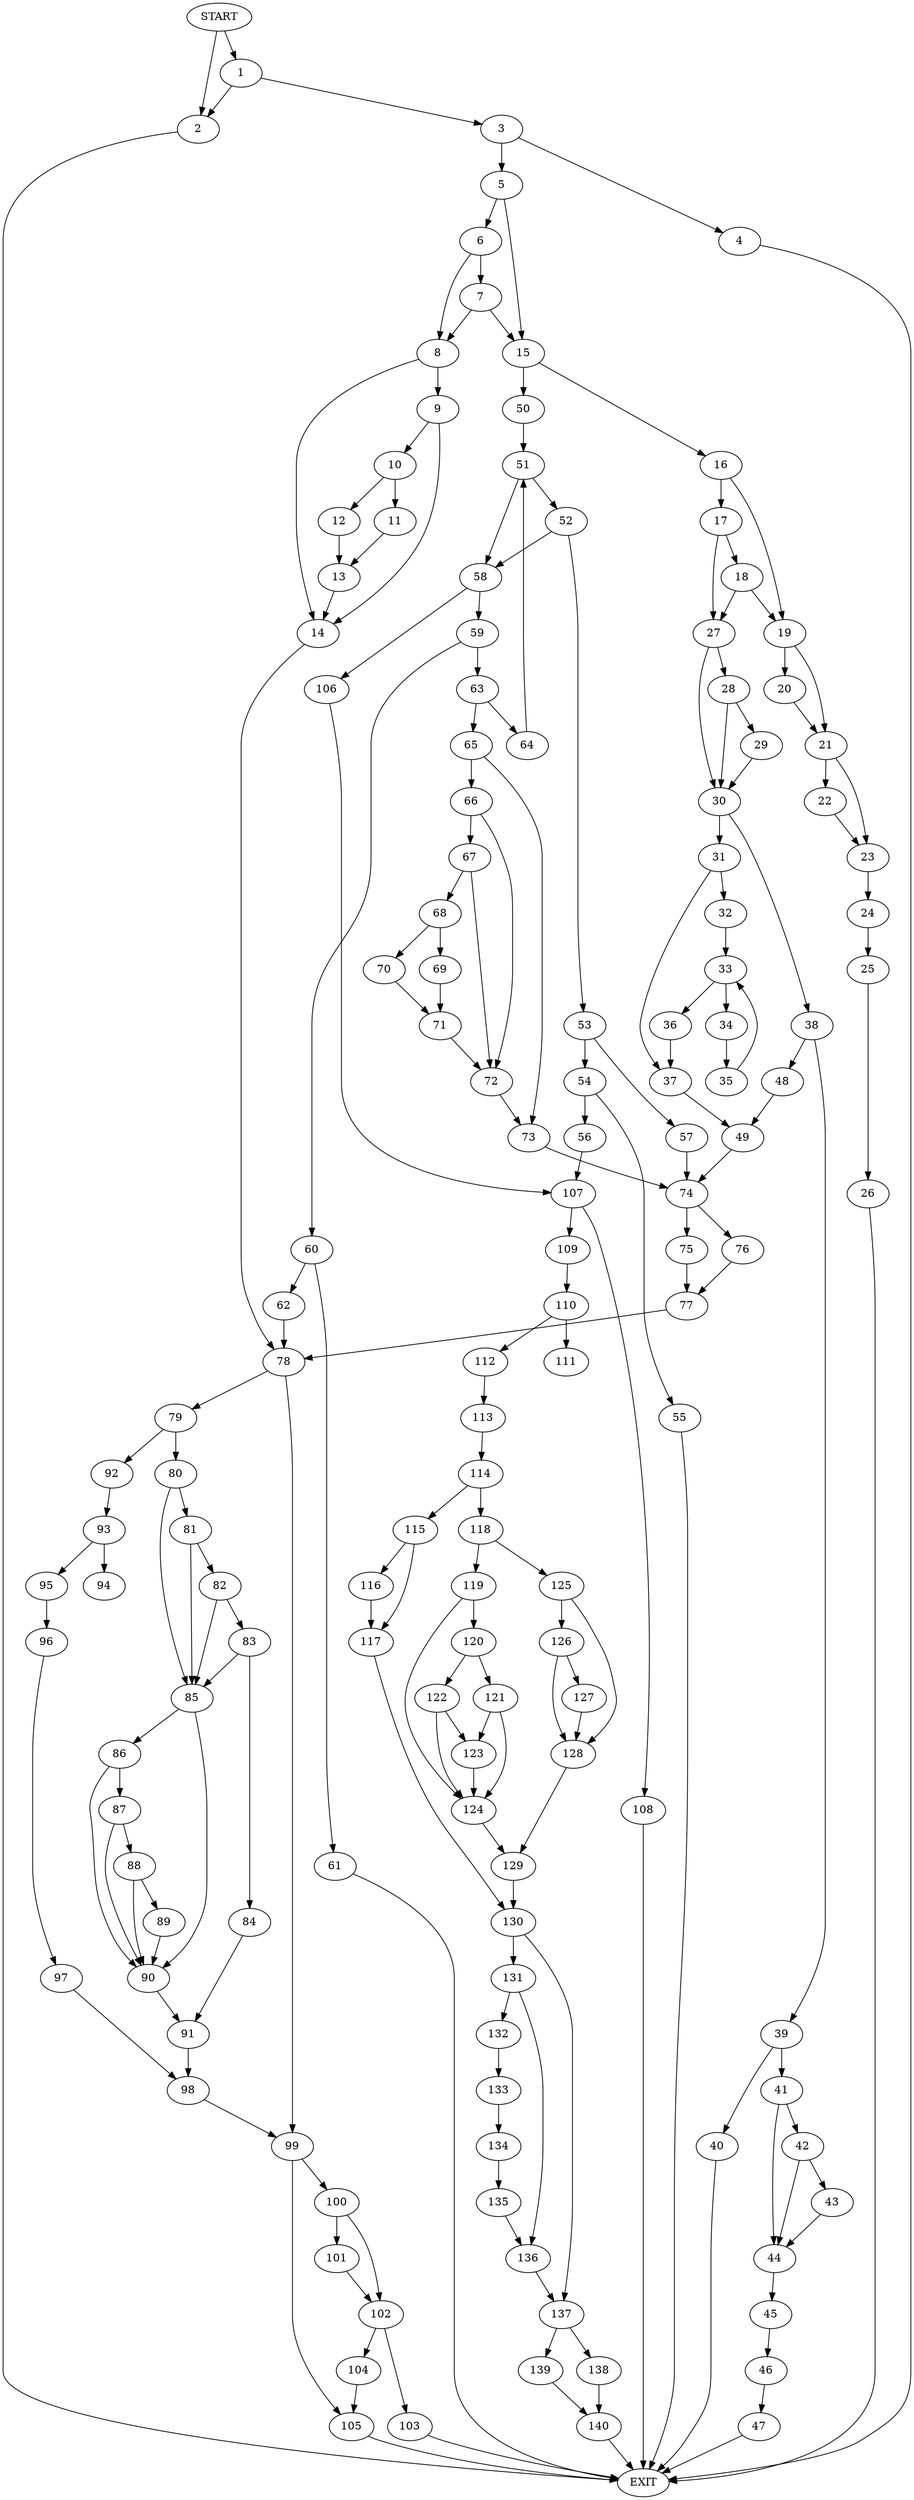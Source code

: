 digraph { 
0 [label="START"];
1;
2;
3;
4;
5;
6;
7;
8;
9;
10;
11;
12;
13;
14;
15;
16;
17;
18;
19;
20;
21;
22;
23;
24;
25;
26;
27;
28;
29;
30;
31;
32;
33;
34;
35;
36;
37;
38;
39;
40;
41;
42;
43;
44;
45;
46;
47;
48;
49;
50;
51;
52;
53;
54;
55;
56;
57;
58;
59;
60;
61;
62;
63;
64;
65;
66;
67;
68;
69;
70;
71;
72;
73;
74;
75;
76;
77;
78;
79;
80;
81;
82;
83;
84;
85;
86;
87;
88;
89;
90;
91;
92;
93;
94;
95;
96;
97;
98;
99;
100;
101;
102;
103;
104;
105;
106;
107;
108;
109;
110;
111;
112;
113;
114;
115;
116;
117;
118;
119;
120;
121;
122;
123;
124;
125;
126;
127;
128;
129;
130;
131;
132;
133;
134;
135;
136;
137;
138;
139;
140;
141[label="EXIT"];
0 -> 2;
0 -> 1;
1 -> 2;
1 -> 3;
2 -> 141;
3 -> 4;
3 -> 5;
4 -> 141;
5 -> 6;
5 -> 15;
6 -> 8;
6 -> 7;
7 -> 8;
7 -> 15;
8 -> 9;
8 -> 14;
9 -> 14;
9 -> 10;
10 -> 11;
10 -> 12;
11 -> 13;
12 -> 13;
13 -> 14;
14 -> 78;
15 -> 16;
15 -> 50;
16 -> 19;
16 -> 17;
17 -> 18;
17 -> 27;
18 -> 19;
18 -> 27;
19 -> 20;
19 -> 21;
20 -> 21;
21 -> 22;
21 -> 23;
22 -> 23;
23 -> 24;
24 -> 25;
25 -> 26;
26 -> 141;
27 -> 28;
27 -> 30;
28 -> 29;
28 -> 30;
29 -> 30;
30 -> 31;
30 -> 38;
31 -> 32;
31 -> 37;
32 -> 33;
33 -> 34;
33 -> 36;
34 -> 35;
35 -> 33;
36 -> 37;
37 -> 49;
38 -> 39;
38 -> 48;
39 -> 40;
39 -> 41;
40 -> 141;
41 -> 42;
41 -> 44;
42 -> 43;
42 -> 44;
43 -> 44;
44 -> 45;
45 -> 46;
46 -> 47;
47 -> 141;
48 -> 49;
49 -> 74;
50 -> 51;
51 -> 52;
51 -> 58;
52 -> 53;
52 -> 58;
53 -> 54;
53 -> 57;
54 -> 55;
54 -> 56;
55 -> 141;
56 -> 107;
57 -> 74;
58 -> 59;
58 -> 106;
59 -> 60;
59 -> 63;
60 -> 61;
60 -> 62;
61 -> 141;
62 -> 78;
63 -> 64;
63 -> 65;
64 -> 51;
65 -> 66;
65 -> 73;
66 -> 67;
66 -> 72;
67 -> 72;
67 -> 68;
68 -> 69;
68 -> 70;
69 -> 71;
70 -> 71;
71 -> 72;
72 -> 73;
73 -> 74;
74 -> 75;
74 -> 76;
75 -> 77;
76 -> 77;
77 -> 78;
78 -> 79;
78 -> 99;
79 -> 80;
79 -> 92;
80 -> 81;
80 -> 85;
81 -> 82;
81 -> 85;
82 -> 83;
82 -> 85;
83 -> 84;
83 -> 85;
84 -> 91;
85 -> 86;
85 -> 90;
86 -> 87;
86 -> 90;
87 -> 88;
87 -> 90;
88 -> 89;
88 -> 90;
89 -> 90;
90 -> 91;
91 -> 98;
92 -> 93;
93 -> 95;
93 -> 94;
95 -> 96;
96 -> 97;
97 -> 98;
98 -> 99;
99 -> 100;
99 -> 105;
100 -> 101;
100 -> 102;
101 -> 102;
102 -> 104;
102 -> 103;
103 -> 141;
104 -> 105;
105 -> 141;
106 -> 107;
107 -> 108;
107 -> 109;
108 -> 141;
109 -> 110;
110 -> 112;
110 -> 111;
112 -> 113;
113 -> 114;
114 -> 115;
114 -> 118;
115 -> 116;
115 -> 117;
116 -> 117;
117 -> 130;
118 -> 119;
118 -> 125;
119 -> 124;
119 -> 120;
120 -> 121;
120 -> 122;
121 -> 123;
121 -> 124;
122 -> 123;
122 -> 124;
123 -> 124;
124 -> 129;
125 -> 128;
125 -> 126;
126 -> 127;
126 -> 128;
127 -> 128;
128 -> 129;
129 -> 130;
130 -> 131;
130 -> 137;
131 -> 132;
131 -> 136;
132 -> 133;
133 -> 134;
134 -> 135;
135 -> 136;
136 -> 137;
137 -> 138;
137 -> 139;
138 -> 140;
139 -> 140;
140 -> 141;
}
